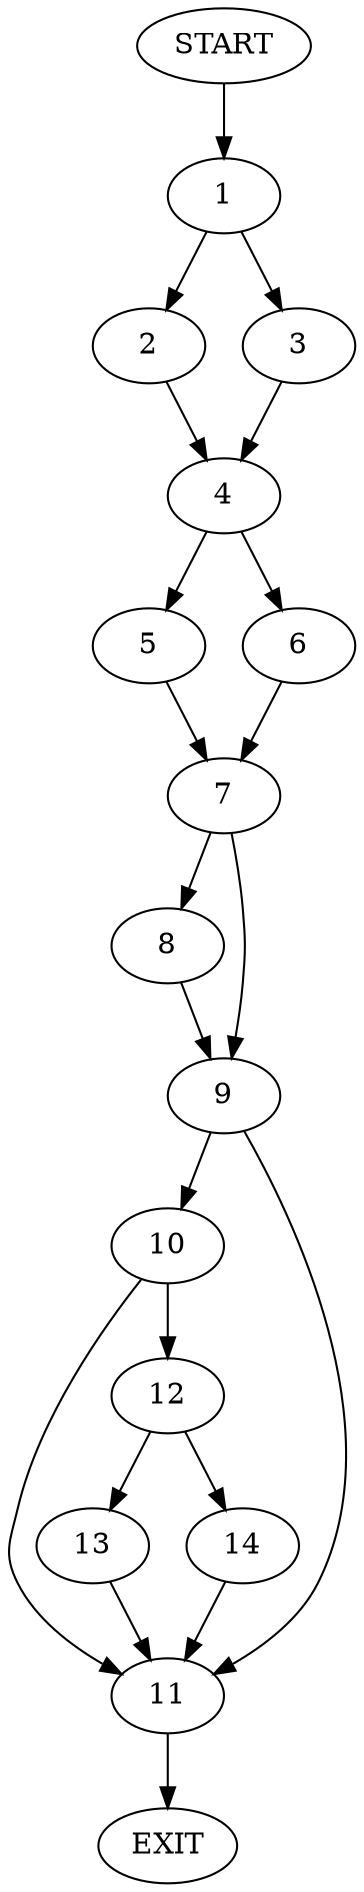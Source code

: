 digraph {
0 [label="START"]
15 [label="EXIT"]
0 -> 1
1 -> 2
1 -> 3
2 -> 4
3 -> 4
4 -> 5
4 -> 6
5 -> 7
6 -> 7
7 -> 8
7 -> 9
8 -> 9
9 -> 10
9 -> 11
10 -> 12
10 -> 11
11 -> 15
12 -> 13
12 -> 14
13 -> 11
14 -> 11
}
